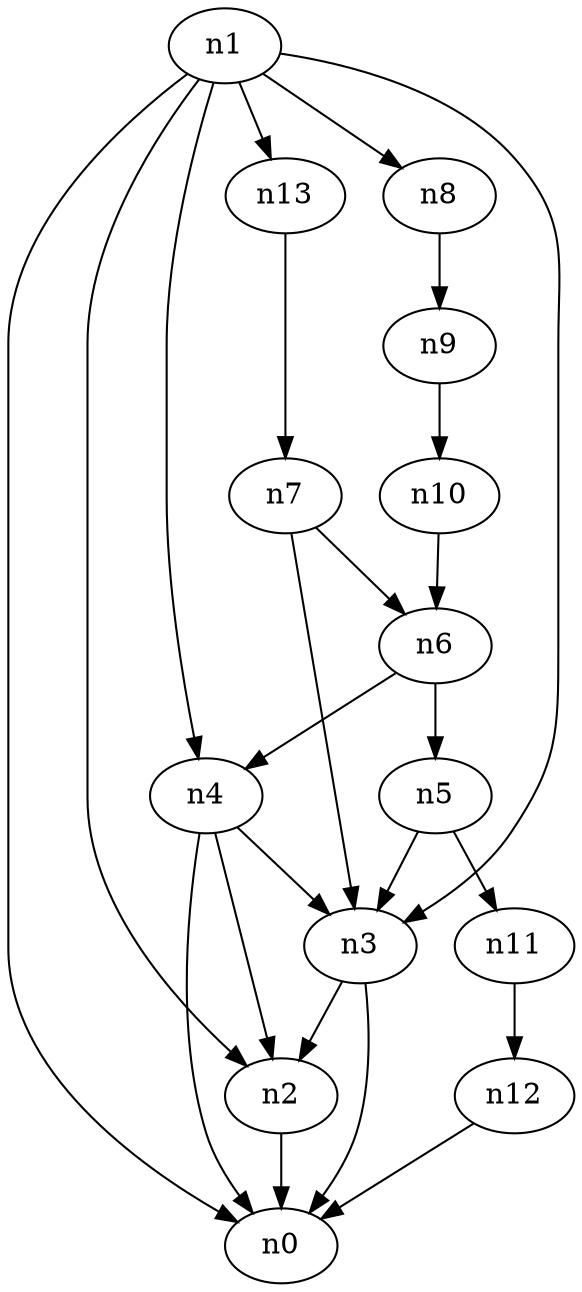 digraph G {
	n1 -> n0	 [_graphml_id=e0];
	n1 -> n2	 [_graphml_id=e1];
	n1 -> n3	 [_graphml_id=e6];
	n1 -> n4	 [_graphml_id=e9];
	n1 -> n8	 [_graphml_id=e15];
	n1 -> n13	 [_graphml_id=e22];
	n2 -> n0	 [_graphml_id=e5];
	n3 -> n0	 [_graphml_id=e8];
	n3 -> n2	 [_graphml_id=e2];
	n4 -> n0	 [_graphml_id=e4];
	n4 -> n2	 [_graphml_id=e7];
	n4 -> n3	 [_graphml_id=e3];
	n5 -> n3	 [_graphml_id=e10];
	n5 -> n11	 [_graphml_id=e19];
	n6 -> n4	 [_graphml_id=e12];
	n6 -> n5	 [_graphml_id=e11];
	n7 -> n3	 [_graphml_id=e13];
	n7 -> n6	 [_graphml_id=e14];
	n8 -> n9	 [_graphml_id=e16];
	n9 -> n10	 [_graphml_id=e17];
	n10 -> n6	 [_graphml_id=e18];
	n11 -> n12	 [_graphml_id=e20];
	n12 -> n0	 [_graphml_id=e21];
	n13 -> n7	 [_graphml_id=e23];
}
